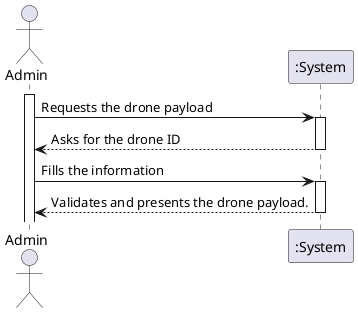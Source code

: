 @startuml
actor "Admin" as ADMIN

participant ":System" as SYST

activate ADMIN
ADMIN -> SYST : Requests the drone payload
activate SYST
SYST --> ADMIN : Asks for the drone ID
deactivate SYST

ADMIN -> SYST : Fills the information
activate SYST

SYST --> ADMIN : Validates and presents the drone payload.
deactivate SYST
@enduml